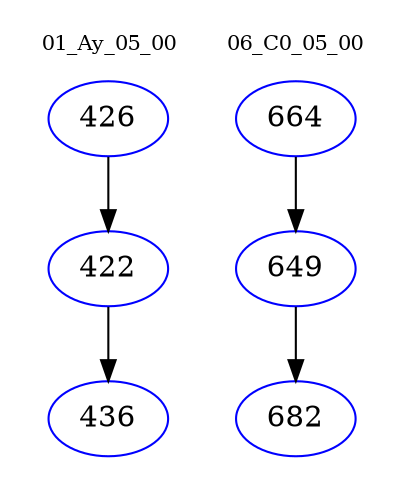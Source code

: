 digraph{
subgraph cluster_0 {
color = white
label = "01_Ay_05_00";
fontsize=10;
T0_426 [label="426", color="blue"]
T0_426 -> T0_422 [color="black"]
T0_422 [label="422", color="blue"]
T0_422 -> T0_436 [color="black"]
T0_436 [label="436", color="blue"]
}
subgraph cluster_1 {
color = white
label = "06_C0_05_00";
fontsize=10;
T1_664 [label="664", color="blue"]
T1_664 -> T1_649 [color="black"]
T1_649 [label="649", color="blue"]
T1_649 -> T1_682 [color="black"]
T1_682 [label="682", color="blue"]
}
}
